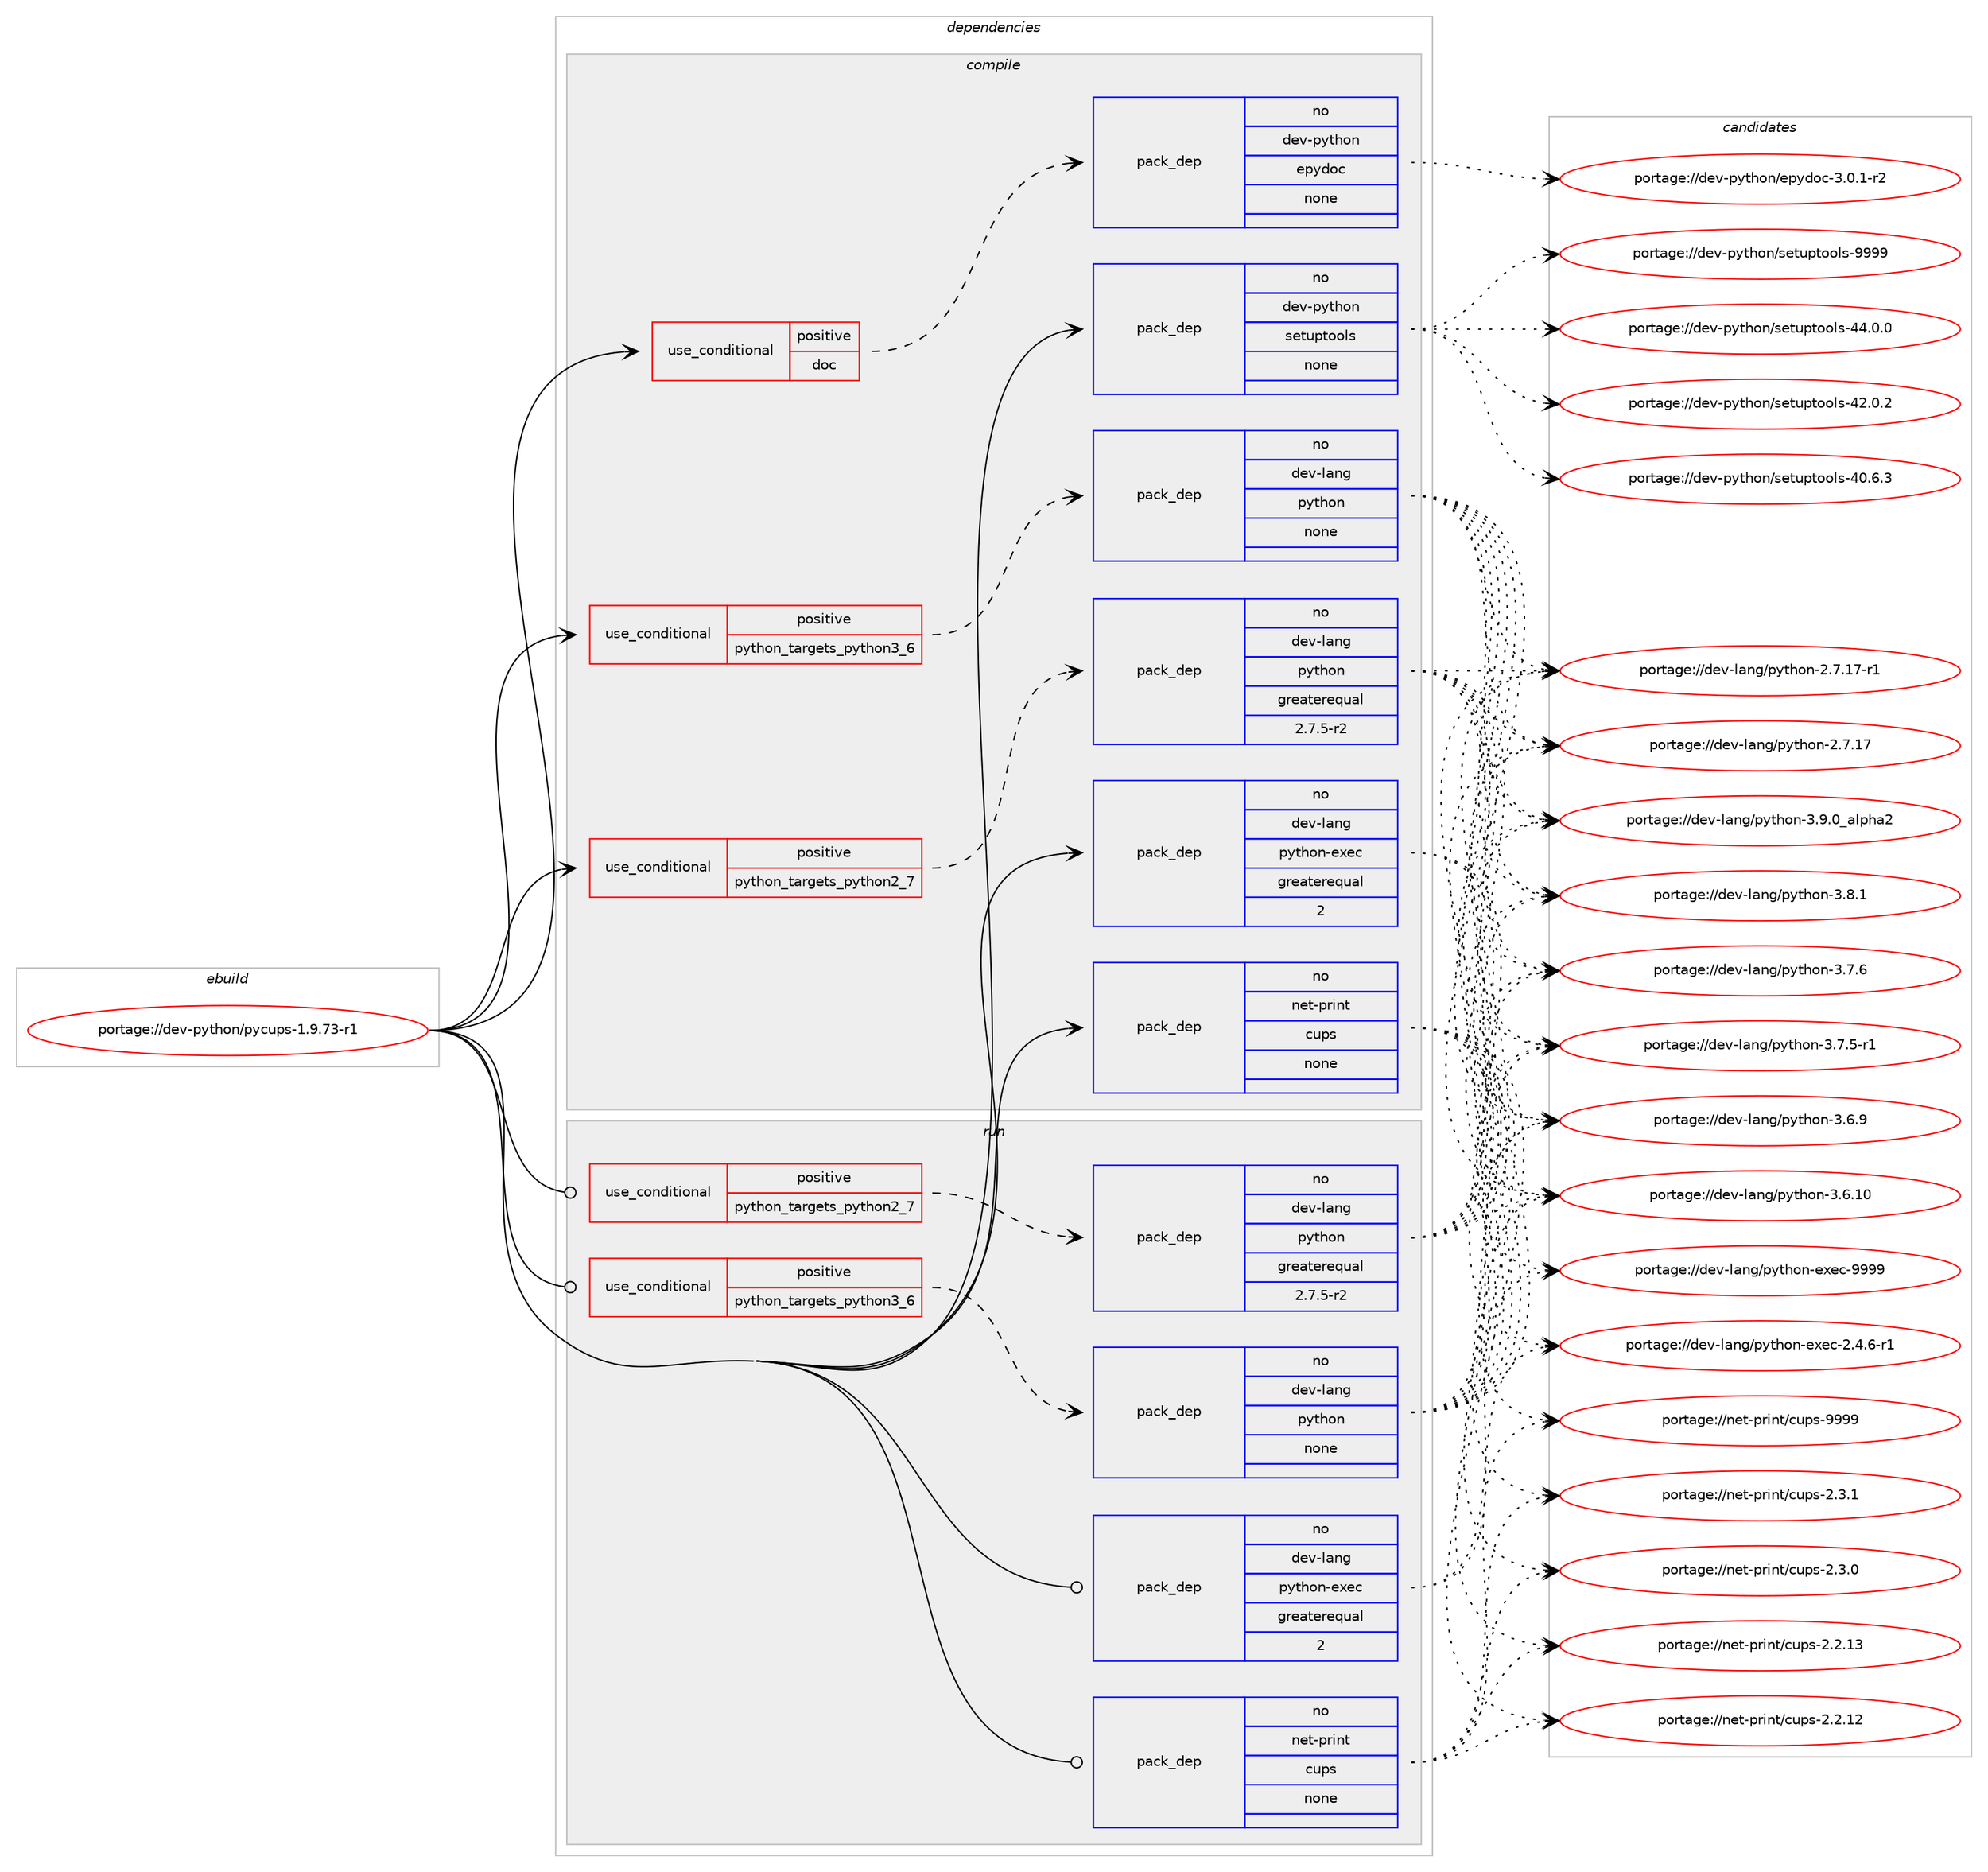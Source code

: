 digraph prolog {

# *************
# Graph options
# *************

newrank=true;
concentrate=true;
compound=true;
graph [rankdir=LR,fontname=Helvetica,fontsize=10,ranksep=1.5];#, ranksep=2.5, nodesep=0.2];
edge  [arrowhead=vee];
node  [fontname=Helvetica,fontsize=10];

# **********
# The ebuild
# **********

subgraph cluster_leftcol {
color=gray;
rank=same;
label=<<i>ebuild</i>>;
id [label="portage://dev-python/pycups-1.9.73-r1", color=red, width=4, href="../dev-python/pycups-1.9.73-r1.svg"];
}

# ****************
# The dependencies
# ****************

subgraph cluster_midcol {
color=gray;
label=<<i>dependencies</i>>;
subgraph cluster_compile {
fillcolor="#eeeeee";
style=filled;
label=<<i>compile</i>>;
subgraph cond109744 {
dependency438978 [label=<<TABLE BORDER="0" CELLBORDER="1" CELLSPACING="0" CELLPADDING="4"><TR><TD ROWSPAN="3" CELLPADDING="10">use_conditional</TD></TR><TR><TD>positive</TD></TR><TR><TD>doc</TD></TR></TABLE>>, shape=none, color=red];
subgraph pack324296 {
dependency438979 [label=<<TABLE BORDER="0" CELLBORDER="1" CELLSPACING="0" CELLPADDING="4" WIDTH="220"><TR><TD ROWSPAN="6" CELLPADDING="30">pack_dep</TD></TR><TR><TD WIDTH="110">no</TD></TR><TR><TD>dev-python</TD></TR><TR><TD>epydoc</TD></TR><TR><TD>none</TD></TR><TR><TD></TD></TR></TABLE>>, shape=none, color=blue];
}
dependency438978:e -> dependency438979:w [weight=20,style="dashed",arrowhead="vee"];
}
id:e -> dependency438978:w [weight=20,style="solid",arrowhead="vee"];
subgraph cond109745 {
dependency438980 [label=<<TABLE BORDER="0" CELLBORDER="1" CELLSPACING="0" CELLPADDING="4"><TR><TD ROWSPAN="3" CELLPADDING="10">use_conditional</TD></TR><TR><TD>positive</TD></TR><TR><TD>python_targets_python2_7</TD></TR></TABLE>>, shape=none, color=red];
subgraph pack324297 {
dependency438981 [label=<<TABLE BORDER="0" CELLBORDER="1" CELLSPACING="0" CELLPADDING="4" WIDTH="220"><TR><TD ROWSPAN="6" CELLPADDING="30">pack_dep</TD></TR><TR><TD WIDTH="110">no</TD></TR><TR><TD>dev-lang</TD></TR><TR><TD>python</TD></TR><TR><TD>greaterequal</TD></TR><TR><TD>2.7.5-r2</TD></TR></TABLE>>, shape=none, color=blue];
}
dependency438980:e -> dependency438981:w [weight=20,style="dashed",arrowhead="vee"];
}
id:e -> dependency438980:w [weight=20,style="solid",arrowhead="vee"];
subgraph cond109746 {
dependency438982 [label=<<TABLE BORDER="0" CELLBORDER="1" CELLSPACING="0" CELLPADDING="4"><TR><TD ROWSPAN="3" CELLPADDING="10">use_conditional</TD></TR><TR><TD>positive</TD></TR><TR><TD>python_targets_python3_6</TD></TR></TABLE>>, shape=none, color=red];
subgraph pack324298 {
dependency438983 [label=<<TABLE BORDER="0" CELLBORDER="1" CELLSPACING="0" CELLPADDING="4" WIDTH="220"><TR><TD ROWSPAN="6" CELLPADDING="30">pack_dep</TD></TR><TR><TD WIDTH="110">no</TD></TR><TR><TD>dev-lang</TD></TR><TR><TD>python</TD></TR><TR><TD>none</TD></TR><TR><TD></TD></TR></TABLE>>, shape=none, color=blue];
}
dependency438982:e -> dependency438983:w [weight=20,style="dashed",arrowhead="vee"];
}
id:e -> dependency438982:w [weight=20,style="solid",arrowhead="vee"];
subgraph pack324299 {
dependency438984 [label=<<TABLE BORDER="0" CELLBORDER="1" CELLSPACING="0" CELLPADDING="4" WIDTH="220"><TR><TD ROWSPAN="6" CELLPADDING="30">pack_dep</TD></TR><TR><TD WIDTH="110">no</TD></TR><TR><TD>dev-lang</TD></TR><TR><TD>python-exec</TD></TR><TR><TD>greaterequal</TD></TR><TR><TD>2</TD></TR></TABLE>>, shape=none, color=blue];
}
id:e -> dependency438984:w [weight=20,style="solid",arrowhead="vee"];
subgraph pack324300 {
dependency438985 [label=<<TABLE BORDER="0" CELLBORDER="1" CELLSPACING="0" CELLPADDING="4" WIDTH="220"><TR><TD ROWSPAN="6" CELLPADDING="30">pack_dep</TD></TR><TR><TD WIDTH="110">no</TD></TR><TR><TD>dev-python</TD></TR><TR><TD>setuptools</TD></TR><TR><TD>none</TD></TR><TR><TD></TD></TR></TABLE>>, shape=none, color=blue];
}
id:e -> dependency438985:w [weight=20,style="solid",arrowhead="vee"];
subgraph pack324301 {
dependency438986 [label=<<TABLE BORDER="0" CELLBORDER="1" CELLSPACING="0" CELLPADDING="4" WIDTH="220"><TR><TD ROWSPAN="6" CELLPADDING="30">pack_dep</TD></TR><TR><TD WIDTH="110">no</TD></TR><TR><TD>net-print</TD></TR><TR><TD>cups</TD></TR><TR><TD>none</TD></TR><TR><TD></TD></TR></TABLE>>, shape=none, color=blue];
}
id:e -> dependency438986:w [weight=20,style="solid",arrowhead="vee"];
}
subgraph cluster_compileandrun {
fillcolor="#eeeeee";
style=filled;
label=<<i>compile and run</i>>;
}
subgraph cluster_run {
fillcolor="#eeeeee";
style=filled;
label=<<i>run</i>>;
subgraph cond109747 {
dependency438987 [label=<<TABLE BORDER="0" CELLBORDER="1" CELLSPACING="0" CELLPADDING="4"><TR><TD ROWSPAN="3" CELLPADDING="10">use_conditional</TD></TR><TR><TD>positive</TD></TR><TR><TD>python_targets_python2_7</TD></TR></TABLE>>, shape=none, color=red];
subgraph pack324302 {
dependency438988 [label=<<TABLE BORDER="0" CELLBORDER="1" CELLSPACING="0" CELLPADDING="4" WIDTH="220"><TR><TD ROWSPAN="6" CELLPADDING="30">pack_dep</TD></TR><TR><TD WIDTH="110">no</TD></TR><TR><TD>dev-lang</TD></TR><TR><TD>python</TD></TR><TR><TD>greaterequal</TD></TR><TR><TD>2.7.5-r2</TD></TR></TABLE>>, shape=none, color=blue];
}
dependency438987:e -> dependency438988:w [weight=20,style="dashed",arrowhead="vee"];
}
id:e -> dependency438987:w [weight=20,style="solid",arrowhead="odot"];
subgraph cond109748 {
dependency438989 [label=<<TABLE BORDER="0" CELLBORDER="1" CELLSPACING="0" CELLPADDING="4"><TR><TD ROWSPAN="3" CELLPADDING="10">use_conditional</TD></TR><TR><TD>positive</TD></TR><TR><TD>python_targets_python3_6</TD></TR></TABLE>>, shape=none, color=red];
subgraph pack324303 {
dependency438990 [label=<<TABLE BORDER="0" CELLBORDER="1" CELLSPACING="0" CELLPADDING="4" WIDTH="220"><TR><TD ROWSPAN="6" CELLPADDING="30">pack_dep</TD></TR><TR><TD WIDTH="110">no</TD></TR><TR><TD>dev-lang</TD></TR><TR><TD>python</TD></TR><TR><TD>none</TD></TR><TR><TD></TD></TR></TABLE>>, shape=none, color=blue];
}
dependency438989:e -> dependency438990:w [weight=20,style="dashed",arrowhead="vee"];
}
id:e -> dependency438989:w [weight=20,style="solid",arrowhead="odot"];
subgraph pack324304 {
dependency438991 [label=<<TABLE BORDER="0" CELLBORDER="1" CELLSPACING="0" CELLPADDING="4" WIDTH="220"><TR><TD ROWSPAN="6" CELLPADDING="30">pack_dep</TD></TR><TR><TD WIDTH="110">no</TD></TR><TR><TD>dev-lang</TD></TR><TR><TD>python-exec</TD></TR><TR><TD>greaterequal</TD></TR><TR><TD>2</TD></TR></TABLE>>, shape=none, color=blue];
}
id:e -> dependency438991:w [weight=20,style="solid",arrowhead="odot"];
subgraph pack324305 {
dependency438992 [label=<<TABLE BORDER="0" CELLBORDER="1" CELLSPACING="0" CELLPADDING="4" WIDTH="220"><TR><TD ROWSPAN="6" CELLPADDING="30">pack_dep</TD></TR><TR><TD WIDTH="110">no</TD></TR><TR><TD>net-print</TD></TR><TR><TD>cups</TD></TR><TR><TD>none</TD></TR><TR><TD></TD></TR></TABLE>>, shape=none, color=blue];
}
id:e -> dependency438992:w [weight=20,style="solid",arrowhead="odot"];
}
}

# **************
# The candidates
# **************

subgraph cluster_choices {
rank=same;
color=gray;
label=<<i>candidates</i>>;

subgraph choice324296 {
color=black;
nodesep=1;
choice1001011184511212111610411111047101112121100111994551464846494511450 [label="portage://dev-python/epydoc-3.0.1-r2", color=red, width=4,href="../dev-python/epydoc-3.0.1-r2.svg"];
dependency438979:e -> choice1001011184511212111610411111047101112121100111994551464846494511450:w [style=dotted,weight="100"];
}
subgraph choice324297 {
color=black;
nodesep=1;
choice10010111845108971101034711212111610411111045514657464895971081121049750 [label="portage://dev-lang/python-3.9.0_alpha2", color=red, width=4,href="../dev-lang/python-3.9.0_alpha2.svg"];
choice100101118451089711010347112121116104111110455146564649 [label="portage://dev-lang/python-3.8.1", color=red, width=4,href="../dev-lang/python-3.8.1.svg"];
choice100101118451089711010347112121116104111110455146554654 [label="portage://dev-lang/python-3.7.6", color=red, width=4,href="../dev-lang/python-3.7.6.svg"];
choice1001011184510897110103471121211161041111104551465546534511449 [label="portage://dev-lang/python-3.7.5-r1", color=red, width=4,href="../dev-lang/python-3.7.5-r1.svg"];
choice100101118451089711010347112121116104111110455146544657 [label="portage://dev-lang/python-3.6.9", color=red, width=4,href="../dev-lang/python-3.6.9.svg"];
choice10010111845108971101034711212111610411111045514654464948 [label="portage://dev-lang/python-3.6.10", color=red, width=4,href="../dev-lang/python-3.6.10.svg"];
choice100101118451089711010347112121116104111110455046554649554511449 [label="portage://dev-lang/python-2.7.17-r1", color=red, width=4,href="../dev-lang/python-2.7.17-r1.svg"];
choice10010111845108971101034711212111610411111045504655464955 [label="portage://dev-lang/python-2.7.17", color=red, width=4,href="../dev-lang/python-2.7.17.svg"];
dependency438981:e -> choice10010111845108971101034711212111610411111045514657464895971081121049750:w [style=dotted,weight="100"];
dependency438981:e -> choice100101118451089711010347112121116104111110455146564649:w [style=dotted,weight="100"];
dependency438981:e -> choice100101118451089711010347112121116104111110455146554654:w [style=dotted,weight="100"];
dependency438981:e -> choice1001011184510897110103471121211161041111104551465546534511449:w [style=dotted,weight="100"];
dependency438981:e -> choice100101118451089711010347112121116104111110455146544657:w [style=dotted,weight="100"];
dependency438981:e -> choice10010111845108971101034711212111610411111045514654464948:w [style=dotted,weight="100"];
dependency438981:e -> choice100101118451089711010347112121116104111110455046554649554511449:w [style=dotted,weight="100"];
dependency438981:e -> choice10010111845108971101034711212111610411111045504655464955:w [style=dotted,weight="100"];
}
subgraph choice324298 {
color=black;
nodesep=1;
choice10010111845108971101034711212111610411111045514657464895971081121049750 [label="portage://dev-lang/python-3.9.0_alpha2", color=red, width=4,href="../dev-lang/python-3.9.0_alpha2.svg"];
choice100101118451089711010347112121116104111110455146564649 [label="portage://dev-lang/python-3.8.1", color=red, width=4,href="../dev-lang/python-3.8.1.svg"];
choice100101118451089711010347112121116104111110455146554654 [label="portage://dev-lang/python-3.7.6", color=red, width=4,href="../dev-lang/python-3.7.6.svg"];
choice1001011184510897110103471121211161041111104551465546534511449 [label="portage://dev-lang/python-3.7.5-r1", color=red, width=4,href="../dev-lang/python-3.7.5-r1.svg"];
choice100101118451089711010347112121116104111110455146544657 [label="portage://dev-lang/python-3.6.9", color=red, width=4,href="../dev-lang/python-3.6.9.svg"];
choice10010111845108971101034711212111610411111045514654464948 [label="portage://dev-lang/python-3.6.10", color=red, width=4,href="../dev-lang/python-3.6.10.svg"];
choice100101118451089711010347112121116104111110455046554649554511449 [label="portage://dev-lang/python-2.7.17-r1", color=red, width=4,href="../dev-lang/python-2.7.17-r1.svg"];
choice10010111845108971101034711212111610411111045504655464955 [label="portage://dev-lang/python-2.7.17", color=red, width=4,href="../dev-lang/python-2.7.17.svg"];
dependency438983:e -> choice10010111845108971101034711212111610411111045514657464895971081121049750:w [style=dotted,weight="100"];
dependency438983:e -> choice100101118451089711010347112121116104111110455146564649:w [style=dotted,weight="100"];
dependency438983:e -> choice100101118451089711010347112121116104111110455146554654:w [style=dotted,weight="100"];
dependency438983:e -> choice1001011184510897110103471121211161041111104551465546534511449:w [style=dotted,weight="100"];
dependency438983:e -> choice100101118451089711010347112121116104111110455146544657:w [style=dotted,weight="100"];
dependency438983:e -> choice10010111845108971101034711212111610411111045514654464948:w [style=dotted,weight="100"];
dependency438983:e -> choice100101118451089711010347112121116104111110455046554649554511449:w [style=dotted,weight="100"];
dependency438983:e -> choice10010111845108971101034711212111610411111045504655464955:w [style=dotted,weight="100"];
}
subgraph choice324299 {
color=black;
nodesep=1;
choice10010111845108971101034711212111610411111045101120101994557575757 [label="portage://dev-lang/python-exec-9999", color=red, width=4,href="../dev-lang/python-exec-9999.svg"];
choice10010111845108971101034711212111610411111045101120101994550465246544511449 [label="portage://dev-lang/python-exec-2.4.6-r1", color=red, width=4,href="../dev-lang/python-exec-2.4.6-r1.svg"];
dependency438984:e -> choice10010111845108971101034711212111610411111045101120101994557575757:w [style=dotted,weight="100"];
dependency438984:e -> choice10010111845108971101034711212111610411111045101120101994550465246544511449:w [style=dotted,weight="100"];
}
subgraph choice324300 {
color=black;
nodesep=1;
choice10010111845112121116104111110471151011161171121161111111081154557575757 [label="portage://dev-python/setuptools-9999", color=red, width=4,href="../dev-python/setuptools-9999.svg"];
choice100101118451121211161041111104711510111611711211611111110811545525246484648 [label="portage://dev-python/setuptools-44.0.0", color=red, width=4,href="../dev-python/setuptools-44.0.0.svg"];
choice100101118451121211161041111104711510111611711211611111110811545525046484650 [label="portage://dev-python/setuptools-42.0.2", color=red, width=4,href="../dev-python/setuptools-42.0.2.svg"];
choice100101118451121211161041111104711510111611711211611111110811545524846544651 [label="portage://dev-python/setuptools-40.6.3", color=red, width=4,href="../dev-python/setuptools-40.6.3.svg"];
dependency438985:e -> choice10010111845112121116104111110471151011161171121161111111081154557575757:w [style=dotted,weight="100"];
dependency438985:e -> choice100101118451121211161041111104711510111611711211611111110811545525246484648:w [style=dotted,weight="100"];
dependency438985:e -> choice100101118451121211161041111104711510111611711211611111110811545525046484650:w [style=dotted,weight="100"];
dependency438985:e -> choice100101118451121211161041111104711510111611711211611111110811545524846544651:w [style=dotted,weight="100"];
}
subgraph choice324301 {
color=black;
nodesep=1;
choice1101011164511211410511011647991171121154557575757 [label="portage://net-print/cups-9999", color=red, width=4,href="../net-print/cups-9999.svg"];
choice110101116451121141051101164799117112115455046514649 [label="portage://net-print/cups-2.3.1", color=red, width=4,href="../net-print/cups-2.3.1.svg"];
choice110101116451121141051101164799117112115455046514648 [label="portage://net-print/cups-2.3.0", color=red, width=4,href="../net-print/cups-2.3.0.svg"];
choice11010111645112114105110116479911711211545504650464951 [label="portage://net-print/cups-2.2.13", color=red, width=4,href="../net-print/cups-2.2.13.svg"];
choice11010111645112114105110116479911711211545504650464950 [label="portage://net-print/cups-2.2.12", color=red, width=4,href="../net-print/cups-2.2.12.svg"];
dependency438986:e -> choice1101011164511211410511011647991171121154557575757:w [style=dotted,weight="100"];
dependency438986:e -> choice110101116451121141051101164799117112115455046514649:w [style=dotted,weight="100"];
dependency438986:e -> choice110101116451121141051101164799117112115455046514648:w [style=dotted,weight="100"];
dependency438986:e -> choice11010111645112114105110116479911711211545504650464951:w [style=dotted,weight="100"];
dependency438986:e -> choice11010111645112114105110116479911711211545504650464950:w [style=dotted,weight="100"];
}
subgraph choice324302 {
color=black;
nodesep=1;
choice10010111845108971101034711212111610411111045514657464895971081121049750 [label="portage://dev-lang/python-3.9.0_alpha2", color=red, width=4,href="../dev-lang/python-3.9.0_alpha2.svg"];
choice100101118451089711010347112121116104111110455146564649 [label="portage://dev-lang/python-3.8.1", color=red, width=4,href="../dev-lang/python-3.8.1.svg"];
choice100101118451089711010347112121116104111110455146554654 [label="portage://dev-lang/python-3.7.6", color=red, width=4,href="../dev-lang/python-3.7.6.svg"];
choice1001011184510897110103471121211161041111104551465546534511449 [label="portage://dev-lang/python-3.7.5-r1", color=red, width=4,href="../dev-lang/python-3.7.5-r1.svg"];
choice100101118451089711010347112121116104111110455146544657 [label="portage://dev-lang/python-3.6.9", color=red, width=4,href="../dev-lang/python-3.6.9.svg"];
choice10010111845108971101034711212111610411111045514654464948 [label="portage://dev-lang/python-3.6.10", color=red, width=4,href="../dev-lang/python-3.6.10.svg"];
choice100101118451089711010347112121116104111110455046554649554511449 [label="portage://dev-lang/python-2.7.17-r1", color=red, width=4,href="../dev-lang/python-2.7.17-r1.svg"];
choice10010111845108971101034711212111610411111045504655464955 [label="portage://dev-lang/python-2.7.17", color=red, width=4,href="../dev-lang/python-2.7.17.svg"];
dependency438988:e -> choice10010111845108971101034711212111610411111045514657464895971081121049750:w [style=dotted,weight="100"];
dependency438988:e -> choice100101118451089711010347112121116104111110455146564649:w [style=dotted,weight="100"];
dependency438988:e -> choice100101118451089711010347112121116104111110455146554654:w [style=dotted,weight="100"];
dependency438988:e -> choice1001011184510897110103471121211161041111104551465546534511449:w [style=dotted,weight="100"];
dependency438988:e -> choice100101118451089711010347112121116104111110455146544657:w [style=dotted,weight="100"];
dependency438988:e -> choice10010111845108971101034711212111610411111045514654464948:w [style=dotted,weight="100"];
dependency438988:e -> choice100101118451089711010347112121116104111110455046554649554511449:w [style=dotted,weight="100"];
dependency438988:e -> choice10010111845108971101034711212111610411111045504655464955:w [style=dotted,weight="100"];
}
subgraph choice324303 {
color=black;
nodesep=1;
choice10010111845108971101034711212111610411111045514657464895971081121049750 [label="portage://dev-lang/python-3.9.0_alpha2", color=red, width=4,href="../dev-lang/python-3.9.0_alpha2.svg"];
choice100101118451089711010347112121116104111110455146564649 [label="portage://dev-lang/python-3.8.1", color=red, width=4,href="../dev-lang/python-3.8.1.svg"];
choice100101118451089711010347112121116104111110455146554654 [label="portage://dev-lang/python-3.7.6", color=red, width=4,href="../dev-lang/python-3.7.6.svg"];
choice1001011184510897110103471121211161041111104551465546534511449 [label="portage://dev-lang/python-3.7.5-r1", color=red, width=4,href="../dev-lang/python-3.7.5-r1.svg"];
choice100101118451089711010347112121116104111110455146544657 [label="portage://dev-lang/python-3.6.9", color=red, width=4,href="../dev-lang/python-3.6.9.svg"];
choice10010111845108971101034711212111610411111045514654464948 [label="portage://dev-lang/python-3.6.10", color=red, width=4,href="../dev-lang/python-3.6.10.svg"];
choice100101118451089711010347112121116104111110455046554649554511449 [label="portage://dev-lang/python-2.7.17-r1", color=red, width=4,href="../dev-lang/python-2.7.17-r1.svg"];
choice10010111845108971101034711212111610411111045504655464955 [label="portage://dev-lang/python-2.7.17", color=red, width=4,href="../dev-lang/python-2.7.17.svg"];
dependency438990:e -> choice10010111845108971101034711212111610411111045514657464895971081121049750:w [style=dotted,weight="100"];
dependency438990:e -> choice100101118451089711010347112121116104111110455146564649:w [style=dotted,weight="100"];
dependency438990:e -> choice100101118451089711010347112121116104111110455146554654:w [style=dotted,weight="100"];
dependency438990:e -> choice1001011184510897110103471121211161041111104551465546534511449:w [style=dotted,weight="100"];
dependency438990:e -> choice100101118451089711010347112121116104111110455146544657:w [style=dotted,weight="100"];
dependency438990:e -> choice10010111845108971101034711212111610411111045514654464948:w [style=dotted,weight="100"];
dependency438990:e -> choice100101118451089711010347112121116104111110455046554649554511449:w [style=dotted,weight="100"];
dependency438990:e -> choice10010111845108971101034711212111610411111045504655464955:w [style=dotted,weight="100"];
}
subgraph choice324304 {
color=black;
nodesep=1;
choice10010111845108971101034711212111610411111045101120101994557575757 [label="portage://dev-lang/python-exec-9999", color=red, width=4,href="../dev-lang/python-exec-9999.svg"];
choice10010111845108971101034711212111610411111045101120101994550465246544511449 [label="portage://dev-lang/python-exec-2.4.6-r1", color=red, width=4,href="../dev-lang/python-exec-2.4.6-r1.svg"];
dependency438991:e -> choice10010111845108971101034711212111610411111045101120101994557575757:w [style=dotted,weight="100"];
dependency438991:e -> choice10010111845108971101034711212111610411111045101120101994550465246544511449:w [style=dotted,weight="100"];
}
subgraph choice324305 {
color=black;
nodesep=1;
choice1101011164511211410511011647991171121154557575757 [label="portage://net-print/cups-9999", color=red, width=4,href="../net-print/cups-9999.svg"];
choice110101116451121141051101164799117112115455046514649 [label="portage://net-print/cups-2.3.1", color=red, width=4,href="../net-print/cups-2.3.1.svg"];
choice110101116451121141051101164799117112115455046514648 [label="portage://net-print/cups-2.3.0", color=red, width=4,href="../net-print/cups-2.3.0.svg"];
choice11010111645112114105110116479911711211545504650464951 [label="portage://net-print/cups-2.2.13", color=red, width=4,href="../net-print/cups-2.2.13.svg"];
choice11010111645112114105110116479911711211545504650464950 [label="portage://net-print/cups-2.2.12", color=red, width=4,href="../net-print/cups-2.2.12.svg"];
dependency438992:e -> choice1101011164511211410511011647991171121154557575757:w [style=dotted,weight="100"];
dependency438992:e -> choice110101116451121141051101164799117112115455046514649:w [style=dotted,weight="100"];
dependency438992:e -> choice110101116451121141051101164799117112115455046514648:w [style=dotted,weight="100"];
dependency438992:e -> choice11010111645112114105110116479911711211545504650464951:w [style=dotted,weight="100"];
dependency438992:e -> choice11010111645112114105110116479911711211545504650464950:w [style=dotted,weight="100"];
}
}

}
